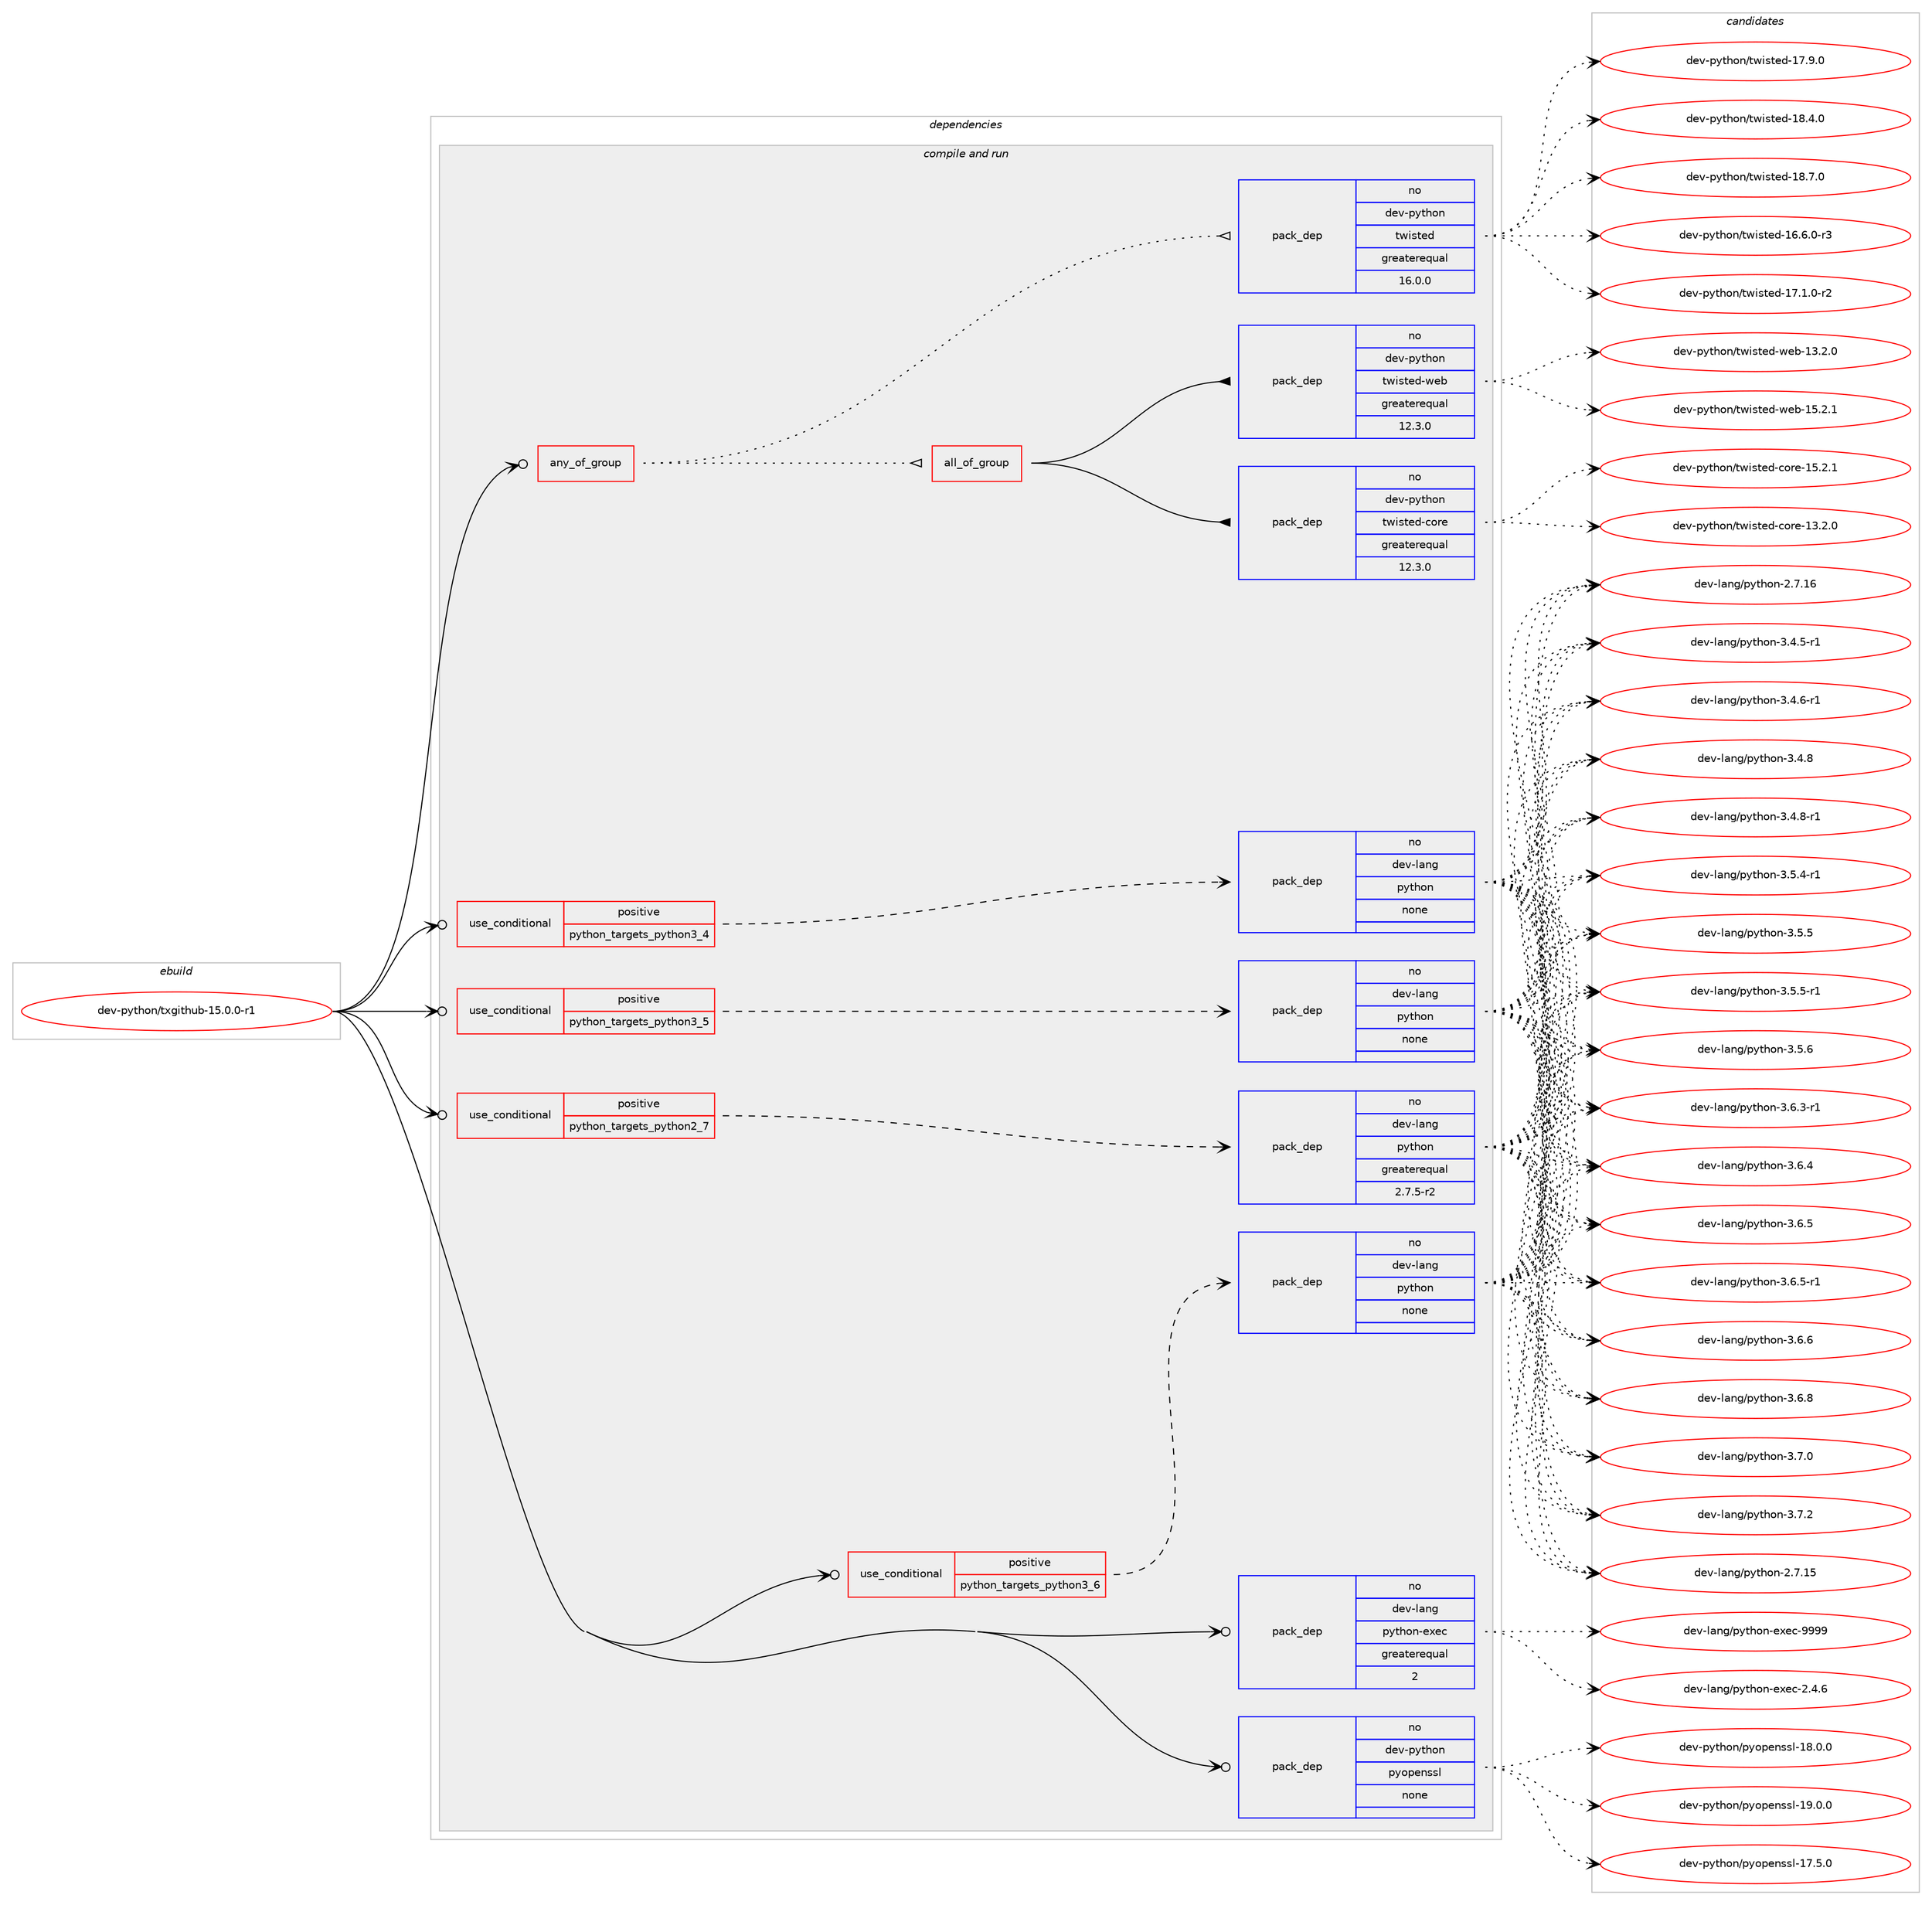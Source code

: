 digraph prolog {

# *************
# Graph options
# *************

newrank=true;
concentrate=true;
compound=true;
graph [rankdir=LR,fontname=Helvetica,fontsize=10,ranksep=1.5];#, ranksep=2.5, nodesep=0.2];
edge  [arrowhead=vee];
node  [fontname=Helvetica,fontsize=10];

# **********
# The ebuild
# **********

subgraph cluster_leftcol {
color=gray;
rank=same;
label=<<i>ebuild</i>>;
id [label="dev-python/txgithub-15.0.0-r1", color=red, width=4, href="../dev-python/txgithub-15.0.0-r1.svg"];
}

# ****************
# The dependencies
# ****************

subgraph cluster_midcol {
color=gray;
label=<<i>dependencies</i>>;
subgraph cluster_compile {
fillcolor="#eeeeee";
style=filled;
label=<<i>compile</i>>;
}
subgraph cluster_compileandrun {
fillcolor="#eeeeee";
style=filled;
label=<<i>compile and run</i>>;
subgraph any22780 {
dependency1446010 [label=<<TABLE BORDER="0" CELLBORDER="1" CELLSPACING="0" CELLPADDING="4"><TR><TD CELLPADDING="10">any_of_group</TD></TR></TABLE>>, shape=none, color=red];subgraph pack1036480 {
dependency1446011 [label=<<TABLE BORDER="0" CELLBORDER="1" CELLSPACING="0" CELLPADDING="4" WIDTH="220"><TR><TD ROWSPAN="6" CELLPADDING="30">pack_dep</TD></TR><TR><TD WIDTH="110">no</TD></TR><TR><TD>dev-python</TD></TR><TR><TD>twisted</TD></TR><TR><TD>greaterequal</TD></TR><TR><TD>16.0.0</TD></TR></TABLE>>, shape=none, color=blue];
}
dependency1446010:e -> dependency1446011:w [weight=20,style="dotted",arrowhead="oinv"];
subgraph all590 {
dependency1446012 [label=<<TABLE BORDER="0" CELLBORDER="1" CELLSPACING="0" CELLPADDING="4"><TR><TD CELLPADDING="10">all_of_group</TD></TR></TABLE>>, shape=none, color=red];subgraph pack1036481 {
dependency1446013 [label=<<TABLE BORDER="0" CELLBORDER="1" CELLSPACING="0" CELLPADDING="4" WIDTH="220"><TR><TD ROWSPAN="6" CELLPADDING="30">pack_dep</TD></TR><TR><TD WIDTH="110">no</TD></TR><TR><TD>dev-python</TD></TR><TR><TD>twisted-core</TD></TR><TR><TD>greaterequal</TD></TR><TR><TD>12.3.0</TD></TR></TABLE>>, shape=none, color=blue];
}
dependency1446012:e -> dependency1446013:w [weight=20,style="solid",arrowhead="inv"];
subgraph pack1036482 {
dependency1446014 [label=<<TABLE BORDER="0" CELLBORDER="1" CELLSPACING="0" CELLPADDING="4" WIDTH="220"><TR><TD ROWSPAN="6" CELLPADDING="30">pack_dep</TD></TR><TR><TD WIDTH="110">no</TD></TR><TR><TD>dev-python</TD></TR><TR><TD>twisted-web</TD></TR><TR><TD>greaterequal</TD></TR><TR><TD>12.3.0</TD></TR></TABLE>>, shape=none, color=blue];
}
dependency1446012:e -> dependency1446014:w [weight=20,style="solid",arrowhead="inv"];
}
dependency1446010:e -> dependency1446012:w [weight=20,style="dotted",arrowhead="oinv"];
}
id:e -> dependency1446010:w [weight=20,style="solid",arrowhead="odotvee"];
subgraph cond386163 {
dependency1446015 [label=<<TABLE BORDER="0" CELLBORDER="1" CELLSPACING="0" CELLPADDING="4"><TR><TD ROWSPAN="3" CELLPADDING="10">use_conditional</TD></TR><TR><TD>positive</TD></TR><TR><TD>python_targets_python2_7</TD></TR></TABLE>>, shape=none, color=red];
subgraph pack1036483 {
dependency1446016 [label=<<TABLE BORDER="0" CELLBORDER="1" CELLSPACING="0" CELLPADDING="4" WIDTH="220"><TR><TD ROWSPAN="6" CELLPADDING="30">pack_dep</TD></TR><TR><TD WIDTH="110">no</TD></TR><TR><TD>dev-lang</TD></TR><TR><TD>python</TD></TR><TR><TD>greaterequal</TD></TR><TR><TD>2.7.5-r2</TD></TR></TABLE>>, shape=none, color=blue];
}
dependency1446015:e -> dependency1446016:w [weight=20,style="dashed",arrowhead="vee"];
}
id:e -> dependency1446015:w [weight=20,style="solid",arrowhead="odotvee"];
subgraph cond386164 {
dependency1446017 [label=<<TABLE BORDER="0" CELLBORDER="1" CELLSPACING="0" CELLPADDING="4"><TR><TD ROWSPAN="3" CELLPADDING="10">use_conditional</TD></TR><TR><TD>positive</TD></TR><TR><TD>python_targets_python3_4</TD></TR></TABLE>>, shape=none, color=red];
subgraph pack1036484 {
dependency1446018 [label=<<TABLE BORDER="0" CELLBORDER="1" CELLSPACING="0" CELLPADDING="4" WIDTH="220"><TR><TD ROWSPAN="6" CELLPADDING="30">pack_dep</TD></TR><TR><TD WIDTH="110">no</TD></TR><TR><TD>dev-lang</TD></TR><TR><TD>python</TD></TR><TR><TD>none</TD></TR><TR><TD></TD></TR></TABLE>>, shape=none, color=blue];
}
dependency1446017:e -> dependency1446018:w [weight=20,style="dashed",arrowhead="vee"];
}
id:e -> dependency1446017:w [weight=20,style="solid",arrowhead="odotvee"];
subgraph cond386165 {
dependency1446019 [label=<<TABLE BORDER="0" CELLBORDER="1" CELLSPACING="0" CELLPADDING="4"><TR><TD ROWSPAN="3" CELLPADDING="10">use_conditional</TD></TR><TR><TD>positive</TD></TR><TR><TD>python_targets_python3_5</TD></TR></TABLE>>, shape=none, color=red];
subgraph pack1036485 {
dependency1446020 [label=<<TABLE BORDER="0" CELLBORDER="1" CELLSPACING="0" CELLPADDING="4" WIDTH="220"><TR><TD ROWSPAN="6" CELLPADDING="30">pack_dep</TD></TR><TR><TD WIDTH="110">no</TD></TR><TR><TD>dev-lang</TD></TR><TR><TD>python</TD></TR><TR><TD>none</TD></TR><TR><TD></TD></TR></TABLE>>, shape=none, color=blue];
}
dependency1446019:e -> dependency1446020:w [weight=20,style="dashed",arrowhead="vee"];
}
id:e -> dependency1446019:w [weight=20,style="solid",arrowhead="odotvee"];
subgraph cond386166 {
dependency1446021 [label=<<TABLE BORDER="0" CELLBORDER="1" CELLSPACING="0" CELLPADDING="4"><TR><TD ROWSPAN="3" CELLPADDING="10">use_conditional</TD></TR><TR><TD>positive</TD></TR><TR><TD>python_targets_python3_6</TD></TR></TABLE>>, shape=none, color=red];
subgraph pack1036486 {
dependency1446022 [label=<<TABLE BORDER="0" CELLBORDER="1" CELLSPACING="0" CELLPADDING="4" WIDTH="220"><TR><TD ROWSPAN="6" CELLPADDING="30">pack_dep</TD></TR><TR><TD WIDTH="110">no</TD></TR><TR><TD>dev-lang</TD></TR><TR><TD>python</TD></TR><TR><TD>none</TD></TR><TR><TD></TD></TR></TABLE>>, shape=none, color=blue];
}
dependency1446021:e -> dependency1446022:w [weight=20,style="dashed",arrowhead="vee"];
}
id:e -> dependency1446021:w [weight=20,style="solid",arrowhead="odotvee"];
subgraph pack1036487 {
dependency1446023 [label=<<TABLE BORDER="0" CELLBORDER="1" CELLSPACING="0" CELLPADDING="4" WIDTH="220"><TR><TD ROWSPAN="6" CELLPADDING="30">pack_dep</TD></TR><TR><TD WIDTH="110">no</TD></TR><TR><TD>dev-lang</TD></TR><TR><TD>python-exec</TD></TR><TR><TD>greaterequal</TD></TR><TR><TD>2</TD></TR></TABLE>>, shape=none, color=blue];
}
id:e -> dependency1446023:w [weight=20,style="solid",arrowhead="odotvee"];
subgraph pack1036488 {
dependency1446024 [label=<<TABLE BORDER="0" CELLBORDER="1" CELLSPACING="0" CELLPADDING="4" WIDTH="220"><TR><TD ROWSPAN="6" CELLPADDING="30">pack_dep</TD></TR><TR><TD WIDTH="110">no</TD></TR><TR><TD>dev-python</TD></TR><TR><TD>pyopenssl</TD></TR><TR><TD>none</TD></TR><TR><TD></TD></TR></TABLE>>, shape=none, color=blue];
}
id:e -> dependency1446024:w [weight=20,style="solid",arrowhead="odotvee"];
}
subgraph cluster_run {
fillcolor="#eeeeee";
style=filled;
label=<<i>run</i>>;
}
}

# **************
# The candidates
# **************

subgraph cluster_choices {
rank=same;
color=gray;
label=<<i>candidates</i>>;

subgraph choice1036480 {
color=black;
nodesep=1;
choice1001011184511212111610411111047116119105115116101100454954465446484511451 [label="dev-python/twisted-16.6.0-r3", color=red, width=4,href="../dev-python/twisted-16.6.0-r3.svg"];
choice1001011184511212111610411111047116119105115116101100454955464946484511450 [label="dev-python/twisted-17.1.0-r2", color=red, width=4,href="../dev-python/twisted-17.1.0-r2.svg"];
choice100101118451121211161041111104711611910511511610110045495546574648 [label="dev-python/twisted-17.9.0", color=red, width=4,href="../dev-python/twisted-17.9.0.svg"];
choice100101118451121211161041111104711611910511511610110045495646524648 [label="dev-python/twisted-18.4.0", color=red, width=4,href="../dev-python/twisted-18.4.0.svg"];
choice100101118451121211161041111104711611910511511610110045495646554648 [label="dev-python/twisted-18.7.0", color=red, width=4,href="../dev-python/twisted-18.7.0.svg"];
dependency1446011:e -> choice1001011184511212111610411111047116119105115116101100454954465446484511451:w [style=dotted,weight="100"];
dependency1446011:e -> choice1001011184511212111610411111047116119105115116101100454955464946484511450:w [style=dotted,weight="100"];
dependency1446011:e -> choice100101118451121211161041111104711611910511511610110045495546574648:w [style=dotted,weight="100"];
dependency1446011:e -> choice100101118451121211161041111104711611910511511610110045495646524648:w [style=dotted,weight="100"];
dependency1446011:e -> choice100101118451121211161041111104711611910511511610110045495646554648:w [style=dotted,weight="100"];
}
subgraph choice1036481 {
color=black;
nodesep=1;
choice1001011184511212111610411111047116119105115116101100459911111410145495146504648 [label="dev-python/twisted-core-13.2.0", color=red, width=4,href="../dev-python/twisted-core-13.2.0.svg"];
choice1001011184511212111610411111047116119105115116101100459911111410145495346504649 [label="dev-python/twisted-core-15.2.1", color=red, width=4,href="../dev-python/twisted-core-15.2.1.svg"];
dependency1446013:e -> choice1001011184511212111610411111047116119105115116101100459911111410145495146504648:w [style=dotted,weight="100"];
dependency1446013:e -> choice1001011184511212111610411111047116119105115116101100459911111410145495346504649:w [style=dotted,weight="100"];
}
subgraph choice1036482 {
color=black;
nodesep=1;
choice1001011184511212111610411111047116119105115116101100451191019845495146504648 [label="dev-python/twisted-web-13.2.0", color=red, width=4,href="../dev-python/twisted-web-13.2.0.svg"];
choice1001011184511212111610411111047116119105115116101100451191019845495346504649 [label="dev-python/twisted-web-15.2.1", color=red, width=4,href="../dev-python/twisted-web-15.2.1.svg"];
dependency1446014:e -> choice1001011184511212111610411111047116119105115116101100451191019845495146504648:w [style=dotted,weight="100"];
dependency1446014:e -> choice1001011184511212111610411111047116119105115116101100451191019845495346504649:w [style=dotted,weight="100"];
}
subgraph choice1036483 {
color=black;
nodesep=1;
choice10010111845108971101034711212111610411111045504655464953 [label="dev-lang/python-2.7.15", color=red, width=4,href="../dev-lang/python-2.7.15.svg"];
choice10010111845108971101034711212111610411111045504655464954 [label="dev-lang/python-2.7.16", color=red, width=4,href="../dev-lang/python-2.7.16.svg"];
choice1001011184510897110103471121211161041111104551465246534511449 [label="dev-lang/python-3.4.5-r1", color=red, width=4,href="../dev-lang/python-3.4.5-r1.svg"];
choice1001011184510897110103471121211161041111104551465246544511449 [label="dev-lang/python-3.4.6-r1", color=red, width=4,href="../dev-lang/python-3.4.6-r1.svg"];
choice100101118451089711010347112121116104111110455146524656 [label="dev-lang/python-3.4.8", color=red, width=4,href="../dev-lang/python-3.4.8.svg"];
choice1001011184510897110103471121211161041111104551465246564511449 [label="dev-lang/python-3.4.8-r1", color=red, width=4,href="../dev-lang/python-3.4.8-r1.svg"];
choice1001011184510897110103471121211161041111104551465346524511449 [label="dev-lang/python-3.5.4-r1", color=red, width=4,href="../dev-lang/python-3.5.4-r1.svg"];
choice100101118451089711010347112121116104111110455146534653 [label="dev-lang/python-3.5.5", color=red, width=4,href="../dev-lang/python-3.5.5.svg"];
choice1001011184510897110103471121211161041111104551465346534511449 [label="dev-lang/python-3.5.5-r1", color=red, width=4,href="../dev-lang/python-3.5.5-r1.svg"];
choice100101118451089711010347112121116104111110455146534654 [label="dev-lang/python-3.5.6", color=red, width=4,href="../dev-lang/python-3.5.6.svg"];
choice1001011184510897110103471121211161041111104551465446514511449 [label="dev-lang/python-3.6.3-r1", color=red, width=4,href="../dev-lang/python-3.6.3-r1.svg"];
choice100101118451089711010347112121116104111110455146544652 [label="dev-lang/python-3.6.4", color=red, width=4,href="../dev-lang/python-3.6.4.svg"];
choice100101118451089711010347112121116104111110455146544653 [label="dev-lang/python-3.6.5", color=red, width=4,href="../dev-lang/python-3.6.5.svg"];
choice1001011184510897110103471121211161041111104551465446534511449 [label="dev-lang/python-3.6.5-r1", color=red, width=4,href="../dev-lang/python-3.6.5-r1.svg"];
choice100101118451089711010347112121116104111110455146544654 [label="dev-lang/python-3.6.6", color=red, width=4,href="../dev-lang/python-3.6.6.svg"];
choice100101118451089711010347112121116104111110455146544656 [label="dev-lang/python-3.6.8", color=red, width=4,href="../dev-lang/python-3.6.8.svg"];
choice100101118451089711010347112121116104111110455146554648 [label="dev-lang/python-3.7.0", color=red, width=4,href="../dev-lang/python-3.7.0.svg"];
choice100101118451089711010347112121116104111110455146554650 [label="dev-lang/python-3.7.2", color=red, width=4,href="../dev-lang/python-3.7.2.svg"];
dependency1446016:e -> choice10010111845108971101034711212111610411111045504655464953:w [style=dotted,weight="100"];
dependency1446016:e -> choice10010111845108971101034711212111610411111045504655464954:w [style=dotted,weight="100"];
dependency1446016:e -> choice1001011184510897110103471121211161041111104551465246534511449:w [style=dotted,weight="100"];
dependency1446016:e -> choice1001011184510897110103471121211161041111104551465246544511449:w [style=dotted,weight="100"];
dependency1446016:e -> choice100101118451089711010347112121116104111110455146524656:w [style=dotted,weight="100"];
dependency1446016:e -> choice1001011184510897110103471121211161041111104551465246564511449:w [style=dotted,weight="100"];
dependency1446016:e -> choice1001011184510897110103471121211161041111104551465346524511449:w [style=dotted,weight="100"];
dependency1446016:e -> choice100101118451089711010347112121116104111110455146534653:w [style=dotted,weight="100"];
dependency1446016:e -> choice1001011184510897110103471121211161041111104551465346534511449:w [style=dotted,weight="100"];
dependency1446016:e -> choice100101118451089711010347112121116104111110455146534654:w [style=dotted,weight="100"];
dependency1446016:e -> choice1001011184510897110103471121211161041111104551465446514511449:w [style=dotted,weight="100"];
dependency1446016:e -> choice100101118451089711010347112121116104111110455146544652:w [style=dotted,weight="100"];
dependency1446016:e -> choice100101118451089711010347112121116104111110455146544653:w [style=dotted,weight="100"];
dependency1446016:e -> choice1001011184510897110103471121211161041111104551465446534511449:w [style=dotted,weight="100"];
dependency1446016:e -> choice100101118451089711010347112121116104111110455146544654:w [style=dotted,weight="100"];
dependency1446016:e -> choice100101118451089711010347112121116104111110455146544656:w [style=dotted,weight="100"];
dependency1446016:e -> choice100101118451089711010347112121116104111110455146554648:w [style=dotted,weight="100"];
dependency1446016:e -> choice100101118451089711010347112121116104111110455146554650:w [style=dotted,weight="100"];
}
subgraph choice1036484 {
color=black;
nodesep=1;
choice10010111845108971101034711212111610411111045504655464953 [label="dev-lang/python-2.7.15", color=red, width=4,href="../dev-lang/python-2.7.15.svg"];
choice10010111845108971101034711212111610411111045504655464954 [label="dev-lang/python-2.7.16", color=red, width=4,href="../dev-lang/python-2.7.16.svg"];
choice1001011184510897110103471121211161041111104551465246534511449 [label="dev-lang/python-3.4.5-r1", color=red, width=4,href="../dev-lang/python-3.4.5-r1.svg"];
choice1001011184510897110103471121211161041111104551465246544511449 [label="dev-lang/python-3.4.6-r1", color=red, width=4,href="../dev-lang/python-3.4.6-r1.svg"];
choice100101118451089711010347112121116104111110455146524656 [label="dev-lang/python-3.4.8", color=red, width=4,href="../dev-lang/python-3.4.8.svg"];
choice1001011184510897110103471121211161041111104551465246564511449 [label="dev-lang/python-3.4.8-r1", color=red, width=4,href="../dev-lang/python-3.4.8-r1.svg"];
choice1001011184510897110103471121211161041111104551465346524511449 [label="dev-lang/python-3.5.4-r1", color=red, width=4,href="../dev-lang/python-3.5.4-r1.svg"];
choice100101118451089711010347112121116104111110455146534653 [label="dev-lang/python-3.5.5", color=red, width=4,href="../dev-lang/python-3.5.5.svg"];
choice1001011184510897110103471121211161041111104551465346534511449 [label="dev-lang/python-3.5.5-r1", color=red, width=4,href="../dev-lang/python-3.5.5-r1.svg"];
choice100101118451089711010347112121116104111110455146534654 [label="dev-lang/python-3.5.6", color=red, width=4,href="../dev-lang/python-3.5.6.svg"];
choice1001011184510897110103471121211161041111104551465446514511449 [label="dev-lang/python-3.6.3-r1", color=red, width=4,href="../dev-lang/python-3.6.3-r1.svg"];
choice100101118451089711010347112121116104111110455146544652 [label="dev-lang/python-3.6.4", color=red, width=4,href="../dev-lang/python-3.6.4.svg"];
choice100101118451089711010347112121116104111110455146544653 [label="dev-lang/python-3.6.5", color=red, width=4,href="../dev-lang/python-3.6.5.svg"];
choice1001011184510897110103471121211161041111104551465446534511449 [label="dev-lang/python-3.6.5-r1", color=red, width=4,href="../dev-lang/python-3.6.5-r1.svg"];
choice100101118451089711010347112121116104111110455146544654 [label="dev-lang/python-3.6.6", color=red, width=4,href="../dev-lang/python-3.6.6.svg"];
choice100101118451089711010347112121116104111110455146544656 [label="dev-lang/python-3.6.8", color=red, width=4,href="../dev-lang/python-3.6.8.svg"];
choice100101118451089711010347112121116104111110455146554648 [label="dev-lang/python-3.7.0", color=red, width=4,href="../dev-lang/python-3.7.0.svg"];
choice100101118451089711010347112121116104111110455146554650 [label="dev-lang/python-3.7.2", color=red, width=4,href="../dev-lang/python-3.7.2.svg"];
dependency1446018:e -> choice10010111845108971101034711212111610411111045504655464953:w [style=dotted,weight="100"];
dependency1446018:e -> choice10010111845108971101034711212111610411111045504655464954:w [style=dotted,weight="100"];
dependency1446018:e -> choice1001011184510897110103471121211161041111104551465246534511449:w [style=dotted,weight="100"];
dependency1446018:e -> choice1001011184510897110103471121211161041111104551465246544511449:w [style=dotted,weight="100"];
dependency1446018:e -> choice100101118451089711010347112121116104111110455146524656:w [style=dotted,weight="100"];
dependency1446018:e -> choice1001011184510897110103471121211161041111104551465246564511449:w [style=dotted,weight="100"];
dependency1446018:e -> choice1001011184510897110103471121211161041111104551465346524511449:w [style=dotted,weight="100"];
dependency1446018:e -> choice100101118451089711010347112121116104111110455146534653:w [style=dotted,weight="100"];
dependency1446018:e -> choice1001011184510897110103471121211161041111104551465346534511449:w [style=dotted,weight="100"];
dependency1446018:e -> choice100101118451089711010347112121116104111110455146534654:w [style=dotted,weight="100"];
dependency1446018:e -> choice1001011184510897110103471121211161041111104551465446514511449:w [style=dotted,weight="100"];
dependency1446018:e -> choice100101118451089711010347112121116104111110455146544652:w [style=dotted,weight="100"];
dependency1446018:e -> choice100101118451089711010347112121116104111110455146544653:w [style=dotted,weight="100"];
dependency1446018:e -> choice1001011184510897110103471121211161041111104551465446534511449:w [style=dotted,weight="100"];
dependency1446018:e -> choice100101118451089711010347112121116104111110455146544654:w [style=dotted,weight="100"];
dependency1446018:e -> choice100101118451089711010347112121116104111110455146544656:w [style=dotted,weight="100"];
dependency1446018:e -> choice100101118451089711010347112121116104111110455146554648:w [style=dotted,weight="100"];
dependency1446018:e -> choice100101118451089711010347112121116104111110455146554650:w [style=dotted,weight="100"];
}
subgraph choice1036485 {
color=black;
nodesep=1;
choice10010111845108971101034711212111610411111045504655464953 [label="dev-lang/python-2.7.15", color=red, width=4,href="../dev-lang/python-2.7.15.svg"];
choice10010111845108971101034711212111610411111045504655464954 [label="dev-lang/python-2.7.16", color=red, width=4,href="../dev-lang/python-2.7.16.svg"];
choice1001011184510897110103471121211161041111104551465246534511449 [label="dev-lang/python-3.4.5-r1", color=red, width=4,href="../dev-lang/python-3.4.5-r1.svg"];
choice1001011184510897110103471121211161041111104551465246544511449 [label="dev-lang/python-3.4.6-r1", color=red, width=4,href="../dev-lang/python-3.4.6-r1.svg"];
choice100101118451089711010347112121116104111110455146524656 [label="dev-lang/python-3.4.8", color=red, width=4,href="../dev-lang/python-3.4.8.svg"];
choice1001011184510897110103471121211161041111104551465246564511449 [label="dev-lang/python-3.4.8-r1", color=red, width=4,href="../dev-lang/python-3.4.8-r1.svg"];
choice1001011184510897110103471121211161041111104551465346524511449 [label="dev-lang/python-3.5.4-r1", color=red, width=4,href="../dev-lang/python-3.5.4-r1.svg"];
choice100101118451089711010347112121116104111110455146534653 [label="dev-lang/python-3.5.5", color=red, width=4,href="../dev-lang/python-3.5.5.svg"];
choice1001011184510897110103471121211161041111104551465346534511449 [label="dev-lang/python-3.5.5-r1", color=red, width=4,href="../dev-lang/python-3.5.5-r1.svg"];
choice100101118451089711010347112121116104111110455146534654 [label="dev-lang/python-3.5.6", color=red, width=4,href="../dev-lang/python-3.5.6.svg"];
choice1001011184510897110103471121211161041111104551465446514511449 [label="dev-lang/python-3.6.3-r1", color=red, width=4,href="../dev-lang/python-3.6.3-r1.svg"];
choice100101118451089711010347112121116104111110455146544652 [label="dev-lang/python-3.6.4", color=red, width=4,href="../dev-lang/python-3.6.4.svg"];
choice100101118451089711010347112121116104111110455146544653 [label="dev-lang/python-3.6.5", color=red, width=4,href="../dev-lang/python-3.6.5.svg"];
choice1001011184510897110103471121211161041111104551465446534511449 [label="dev-lang/python-3.6.5-r1", color=red, width=4,href="../dev-lang/python-3.6.5-r1.svg"];
choice100101118451089711010347112121116104111110455146544654 [label="dev-lang/python-3.6.6", color=red, width=4,href="../dev-lang/python-3.6.6.svg"];
choice100101118451089711010347112121116104111110455146544656 [label="dev-lang/python-3.6.8", color=red, width=4,href="../dev-lang/python-3.6.8.svg"];
choice100101118451089711010347112121116104111110455146554648 [label="dev-lang/python-3.7.0", color=red, width=4,href="../dev-lang/python-3.7.0.svg"];
choice100101118451089711010347112121116104111110455146554650 [label="dev-lang/python-3.7.2", color=red, width=4,href="../dev-lang/python-3.7.2.svg"];
dependency1446020:e -> choice10010111845108971101034711212111610411111045504655464953:w [style=dotted,weight="100"];
dependency1446020:e -> choice10010111845108971101034711212111610411111045504655464954:w [style=dotted,weight="100"];
dependency1446020:e -> choice1001011184510897110103471121211161041111104551465246534511449:w [style=dotted,weight="100"];
dependency1446020:e -> choice1001011184510897110103471121211161041111104551465246544511449:w [style=dotted,weight="100"];
dependency1446020:e -> choice100101118451089711010347112121116104111110455146524656:w [style=dotted,weight="100"];
dependency1446020:e -> choice1001011184510897110103471121211161041111104551465246564511449:w [style=dotted,weight="100"];
dependency1446020:e -> choice1001011184510897110103471121211161041111104551465346524511449:w [style=dotted,weight="100"];
dependency1446020:e -> choice100101118451089711010347112121116104111110455146534653:w [style=dotted,weight="100"];
dependency1446020:e -> choice1001011184510897110103471121211161041111104551465346534511449:w [style=dotted,weight="100"];
dependency1446020:e -> choice100101118451089711010347112121116104111110455146534654:w [style=dotted,weight="100"];
dependency1446020:e -> choice1001011184510897110103471121211161041111104551465446514511449:w [style=dotted,weight="100"];
dependency1446020:e -> choice100101118451089711010347112121116104111110455146544652:w [style=dotted,weight="100"];
dependency1446020:e -> choice100101118451089711010347112121116104111110455146544653:w [style=dotted,weight="100"];
dependency1446020:e -> choice1001011184510897110103471121211161041111104551465446534511449:w [style=dotted,weight="100"];
dependency1446020:e -> choice100101118451089711010347112121116104111110455146544654:w [style=dotted,weight="100"];
dependency1446020:e -> choice100101118451089711010347112121116104111110455146544656:w [style=dotted,weight="100"];
dependency1446020:e -> choice100101118451089711010347112121116104111110455146554648:w [style=dotted,weight="100"];
dependency1446020:e -> choice100101118451089711010347112121116104111110455146554650:w [style=dotted,weight="100"];
}
subgraph choice1036486 {
color=black;
nodesep=1;
choice10010111845108971101034711212111610411111045504655464953 [label="dev-lang/python-2.7.15", color=red, width=4,href="../dev-lang/python-2.7.15.svg"];
choice10010111845108971101034711212111610411111045504655464954 [label="dev-lang/python-2.7.16", color=red, width=4,href="../dev-lang/python-2.7.16.svg"];
choice1001011184510897110103471121211161041111104551465246534511449 [label="dev-lang/python-3.4.5-r1", color=red, width=4,href="../dev-lang/python-3.4.5-r1.svg"];
choice1001011184510897110103471121211161041111104551465246544511449 [label="dev-lang/python-3.4.6-r1", color=red, width=4,href="../dev-lang/python-3.4.6-r1.svg"];
choice100101118451089711010347112121116104111110455146524656 [label="dev-lang/python-3.4.8", color=red, width=4,href="../dev-lang/python-3.4.8.svg"];
choice1001011184510897110103471121211161041111104551465246564511449 [label="dev-lang/python-3.4.8-r1", color=red, width=4,href="../dev-lang/python-3.4.8-r1.svg"];
choice1001011184510897110103471121211161041111104551465346524511449 [label="dev-lang/python-3.5.4-r1", color=red, width=4,href="../dev-lang/python-3.5.4-r1.svg"];
choice100101118451089711010347112121116104111110455146534653 [label="dev-lang/python-3.5.5", color=red, width=4,href="../dev-lang/python-3.5.5.svg"];
choice1001011184510897110103471121211161041111104551465346534511449 [label="dev-lang/python-3.5.5-r1", color=red, width=4,href="../dev-lang/python-3.5.5-r1.svg"];
choice100101118451089711010347112121116104111110455146534654 [label="dev-lang/python-3.5.6", color=red, width=4,href="../dev-lang/python-3.5.6.svg"];
choice1001011184510897110103471121211161041111104551465446514511449 [label="dev-lang/python-3.6.3-r1", color=red, width=4,href="../dev-lang/python-3.6.3-r1.svg"];
choice100101118451089711010347112121116104111110455146544652 [label="dev-lang/python-3.6.4", color=red, width=4,href="../dev-lang/python-3.6.4.svg"];
choice100101118451089711010347112121116104111110455146544653 [label="dev-lang/python-3.6.5", color=red, width=4,href="../dev-lang/python-3.6.5.svg"];
choice1001011184510897110103471121211161041111104551465446534511449 [label="dev-lang/python-3.6.5-r1", color=red, width=4,href="../dev-lang/python-3.6.5-r1.svg"];
choice100101118451089711010347112121116104111110455146544654 [label="dev-lang/python-3.6.6", color=red, width=4,href="../dev-lang/python-3.6.6.svg"];
choice100101118451089711010347112121116104111110455146544656 [label="dev-lang/python-3.6.8", color=red, width=4,href="../dev-lang/python-3.6.8.svg"];
choice100101118451089711010347112121116104111110455146554648 [label="dev-lang/python-3.7.0", color=red, width=4,href="../dev-lang/python-3.7.0.svg"];
choice100101118451089711010347112121116104111110455146554650 [label="dev-lang/python-3.7.2", color=red, width=4,href="../dev-lang/python-3.7.2.svg"];
dependency1446022:e -> choice10010111845108971101034711212111610411111045504655464953:w [style=dotted,weight="100"];
dependency1446022:e -> choice10010111845108971101034711212111610411111045504655464954:w [style=dotted,weight="100"];
dependency1446022:e -> choice1001011184510897110103471121211161041111104551465246534511449:w [style=dotted,weight="100"];
dependency1446022:e -> choice1001011184510897110103471121211161041111104551465246544511449:w [style=dotted,weight="100"];
dependency1446022:e -> choice100101118451089711010347112121116104111110455146524656:w [style=dotted,weight="100"];
dependency1446022:e -> choice1001011184510897110103471121211161041111104551465246564511449:w [style=dotted,weight="100"];
dependency1446022:e -> choice1001011184510897110103471121211161041111104551465346524511449:w [style=dotted,weight="100"];
dependency1446022:e -> choice100101118451089711010347112121116104111110455146534653:w [style=dotted,weight="100"];
dependency1446022:e -> choice1001011184510897110103471121211161041111104551465346534511449:w [style=dotted,weight="100"];
dependency1446022:e -> choice100101118451089711010347112121116104111110455146534654:w [style=dotted,weight="100"];
dependency1446022:e -> choice1001011184510897110103471121211161041111104551465446514511449:w [style=dotted,weight="100"];
dependency1446022:e -> choice100101118451089711010347112121116104111110455146544652:w [style=dotted,weight="100"];
dependency1446022:e -> choice100101118451089711010347112121116104111110455146544653:w [style=dotted,weight="100"];
dependency1446022:e -> choice1001011184510897110103471121211161041111104551465446534511449:w [style=dotted,weight="100"];
dependency1446022:e -> choice100101118451089711010347112121116104111110455146544654:w [style=dotted,weight="100"];
dependency1446022:e -> choice100101118451089711010347112121116104111110455146544656:w [style=dotted,weight="100"];
dependency1446022:e -> choice100101118451089711010347112121116104111110455146554648:w [style=dotted,weight="100"];
dependency1446022:e -> choice100101118451089711010347112121116104111110455146554650:w [style=dotted,weight="100"];
}
subgraph choice1036487 {
color=black;
nodesep=1;
choice1001011184510897110103471121211161041111104510112010199455046524654 [label="dev-lang/python-exec-2.4.6", color=red, width=4,href="../dev-lang/python-exec-2.4.6.svg"];
choice10010111845108971101034711212111610411111045101120101994557575757 [label="dev-lang/python-exec-9999", color=red, width=4,href="../dev-lang/python-exec-9999.svg"];
dependency1446023:e -> choice1001011184510897110103471121211161041111104510112010199455046524654:w [style=dotted,weight="100"];
dependency1446023:e -> choice10010111845108971101034711212111610411111045101120101994557575757:w [style=dotted,weight="100"];
}
subgraph choice1036488 {
color=black;
nodesep=1;
choice100101118451121211161041111104711212111111210111011511510845495546534648 [label="dev-python/pyopenssl-17.5.0", color=red, width=4,href="../dev-python/pyopenssl-17.5.0.svg"];
choice100101118451121211161041111104711212111111210111011511510845495646484648 [label="dev-python/pyopenssl-18.0.0", color=red, width=4,href="../dev-python/pyopenssl-18.0.0.svg"];
choice100101118451121211161041111104711212111111210111011511510845495746484648 [label="dev-python/pyopenssl-19.0.0", color=red, width=4,href="../dev-python/pyopenssl-19.0.0.svg"];
dependency1446024:e -> choice100101118451121211161041111104711212111111210111011511510845495546534648:w [style=dotted,weight="100"];
dependency1446024:e -> choice100101118451121211161041111104711212111111210111011511510845495646484648:w [style=dotted,weight="100"];
dependency1446024:e -> choice100101118451121211161041111104711212111111210111011511510845495746484648:w [style=dotted,weight="100"];
}
}

}
